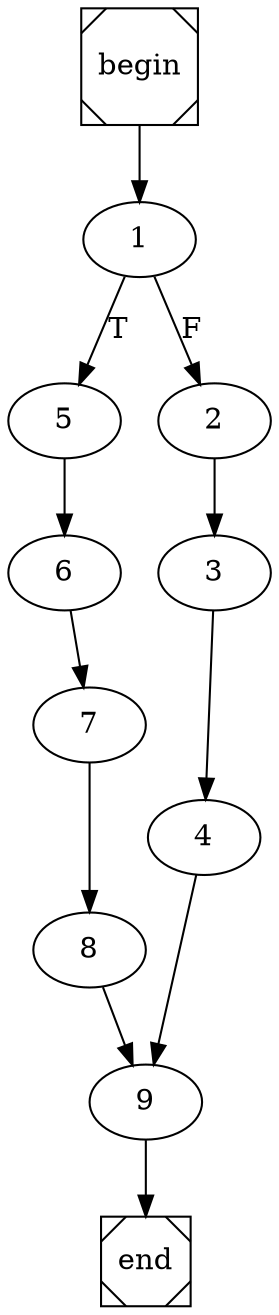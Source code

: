 digraph cfg {
	begin [shape=Msquare];
	end [shape=Msquare];
	begin -> 1;	1 -> 5[label=T];	1 -> 2[label=F];	2 -> 3;	3 -> 4;	4 -> 9;	5 -> 6;	6 -> 7;	7 -> 8;	8 -> 9;	9 -> end;}
